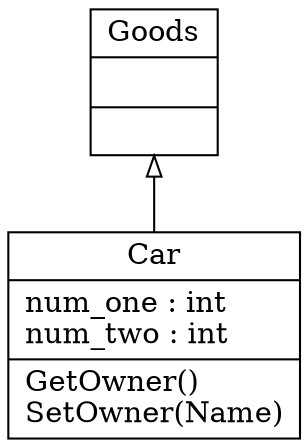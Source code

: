 digraph "classes" {
charset="utf-8"
rankdir=BT
"0" [label="{Car|num_one : int\lnum_two : int\l|GetOwner()\lSetOwner(Name)\l}", shape="record"];
"1" [label="{Goods|\l|}", shape="record"];
"0" -> "1" [arrowhead="empty", arrowtail="none"];
}
